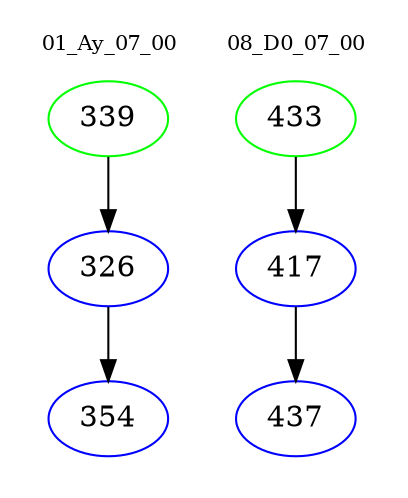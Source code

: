 digraph{
subgraph cluster_0 {
color = white
label = "01_Ay_07_00";
fontsize=10;
T0_339 [label="339", color="green"]
T0_339 -> T0_326 [color="black"]
T0_326 [label="326", color="blue"]
T0_326 -> T0_354 [color="black"]
T0_354 [label="354", color="blue"]
}
subgraph cluster_1 {
color = white
label = "08_D0_07_00";
fontsize=10;
T1_433 [label="433", color="green"]
T1_433 -> T1_417 [color="black"]
T1_417 [label="417", color="blue"]
T1_417 -> T1_437 [color="black"]
T1_437 [label="437", color="blue"]
}
}
